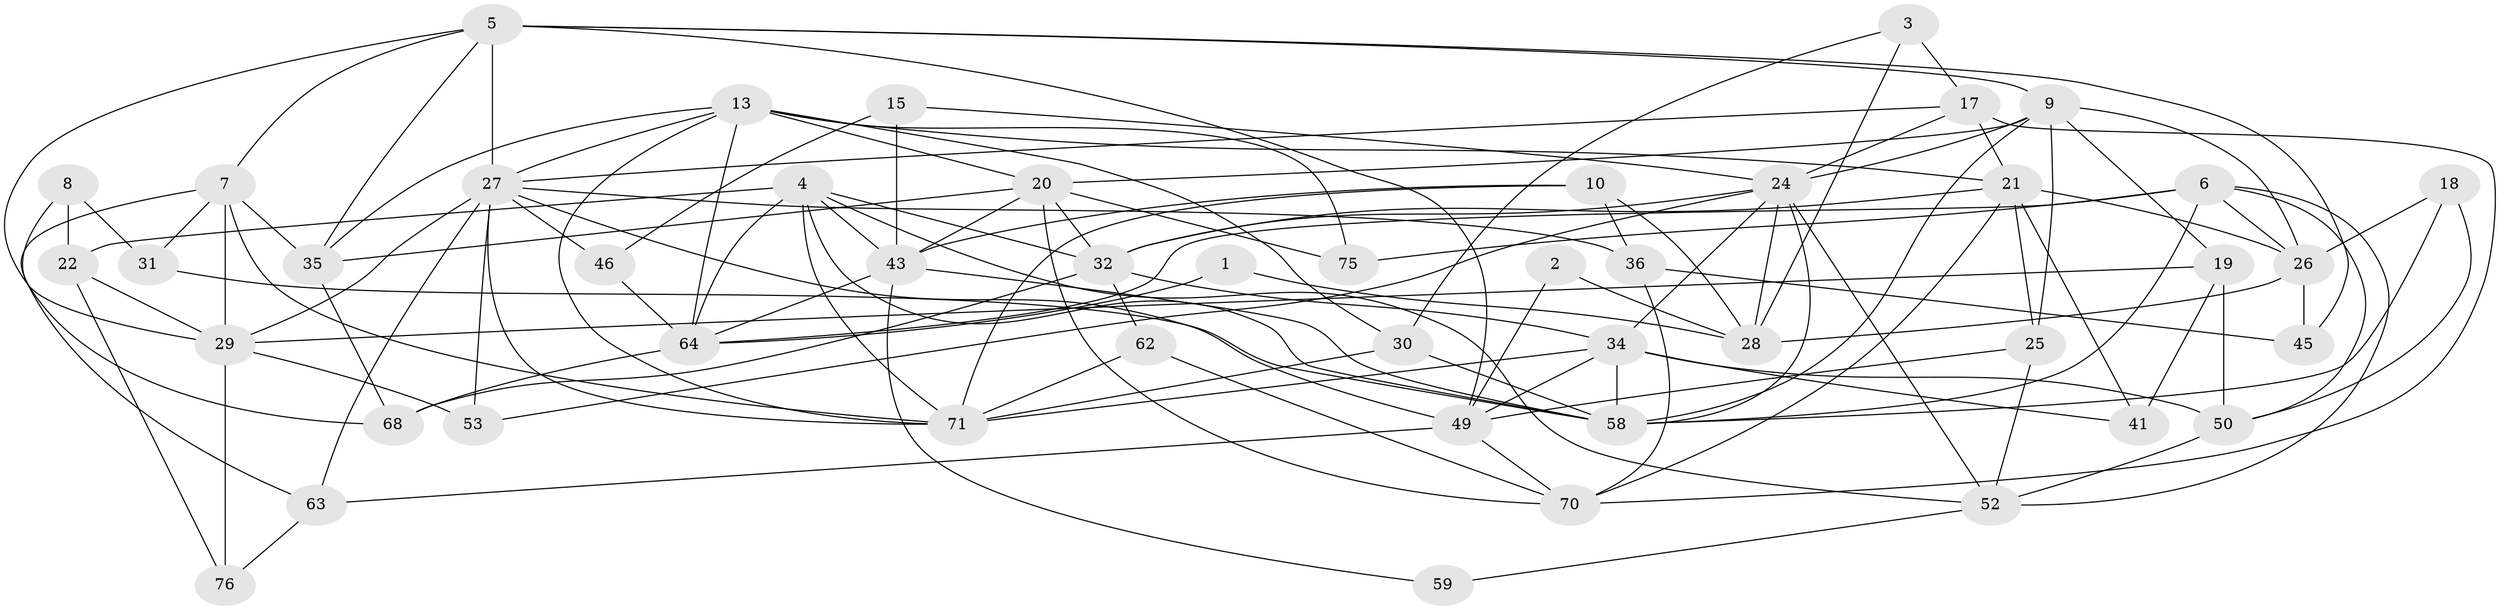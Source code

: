 // original degree distribution, {2: 0.11538461538461539, 3: 0.24358974358974358, 6: 0.07692307692307693, 5: 0.19230769230769232, 4: 0.3333333333333333, 8: 0.01282051282051282, 7: 0.02564102564102564}
// Generated by graph-tools (version 1.1) at 2025/41/03/06/25 10:41:53]
// undirected, 48 vertices, 123 edges
graph export_dot {
graph [start="1"]
  node [color=gray90,style=filled];
  1;
  2;
  3;
  4 [super="+11"];
  5 [super="+42"];
  6 [super="+48"];
  7 [super="+39"];
  8;
  9 [super="+14"];
  10 [super="+12"];
  13 [super="+16"];
  15 [super="+23"];
  17 [super="+55"];
  18;
  19 [super="+74"];
  20 [super="+44"];
  21 [super="+47"];
  22;
  24 [super="+66"];
  25;
  26 [super="+54"];
  27 [super="+38"];
  28 [super="+33"];
  29 [super="+51"];
  30 [super="+40"];
  31 [super="+69"];
  32 [super="+37"];
  34 [super="+72"];
  35 [super="+61"];
  36;
  41 [super="+57"];
  43 [super="+60"];
  45;
  46;
  49 [super="+56"];
  50;
  52 [super="+67"];
  53;
  58 [super="+78"];
  59;
  62;
  63;
  64 [super="+65"];
  68;
  70 [super="+73"];
  71 [super="+77"];
  75;
  76;
  1 -- 64;
  1 -- 28;
  2 -- 49;
  2 -- 28;
  3 -- 17;
  3 -- 28;
  3 -- 30;
  4 -- 32;
  4 -- 43;
  4 -- 64 [weight=2];
  4 -- 71;
  4 -- 52;
  4 -- 22;
  4 -- 58;
  5 -- 45;
  5 -- 9;
  5 -- 29;
  5 -- 35;
  5 -- 49;
  5 -- 27;
  5 -- 7;
  6 -- 64;
  6 -- 26;
  6 -- 50;
  6 -- 52;
  6 -- 58;
  6 -- 75;
  7 -- 29;
  7 -- 31;
  7 -- 63;
  7 -- 71;
  7 -- 35;
  8 -- 68;
  8 -- 22;
  8 -- 31;
  9 -- 24;
  9 -- 26;
  9 -- 58;
  9 -- 25;
  9 -- 20;
  9 -- 19;
  10 -- 36;
  10 -- 43;
  10 -- 28;
  10 -- 71;
  13 -- 27;
  13 -- 30;
  13 -- 64;
  13 -- 20;
  13 -- 71;
  13 -- 75;
  13 -- 21;
  13 -- 35;
  15 -- 46;
  15 -- 24;
  15 -- 43;
  17 -- 27;
  17 -- 24;
  17 -- 21;
  17 -- 70;
  18 -- 50;
  18 -- 26;
  18 -- 58;
  19 -- 50;
  19 -- 29;
  19 -- 41;
  20 -- 32;
  20 -- 75;
  20 -- 43;
  20 -- 70;
  20 -- 35;
  21 -- 32;
  21 -- 41;
  21 -- 26;
  21 -- 25;
  21 -- 70;
  22 -- 29;
  22 -- 76;
  24 -- 53;
  24 -- 32;
  24 -- 34;
  24 -- 52;
  24 -- 58;
  24 -- 28;
  25 -- 52;
  25 -- 49;
  26 -- 28;
  26 -- 45;
  27 -- 63;
  27 -- 53;
  27 -- 36;
  27 -- 71;
  27 -- 29;
  27 -- 46;
  27 -- 49;
  29 -- 76;
  29 -- 53;
  30 -- 71;
  30 -- 58;
  31 -- 58;
  32 -- 34;
  32 -- 62;
  32 -- 68;
  34 -- 41;
  34 -- 50;
  34 -- 58;
  34 -- 71;
  34 -- 49;
  35 -- 68;
  36 -- 70;
  36 -- 45;
  43 -- 59;
  43 -- 64;
  43 -- 58;
  46 -- 64;
  49 -- 70;
  49 -- 63;
  50 -- 52;
  52 -- 59;
  62 -- 70;
  62 -- 71;
  63 -- 76;
  64 -- 68;
}
